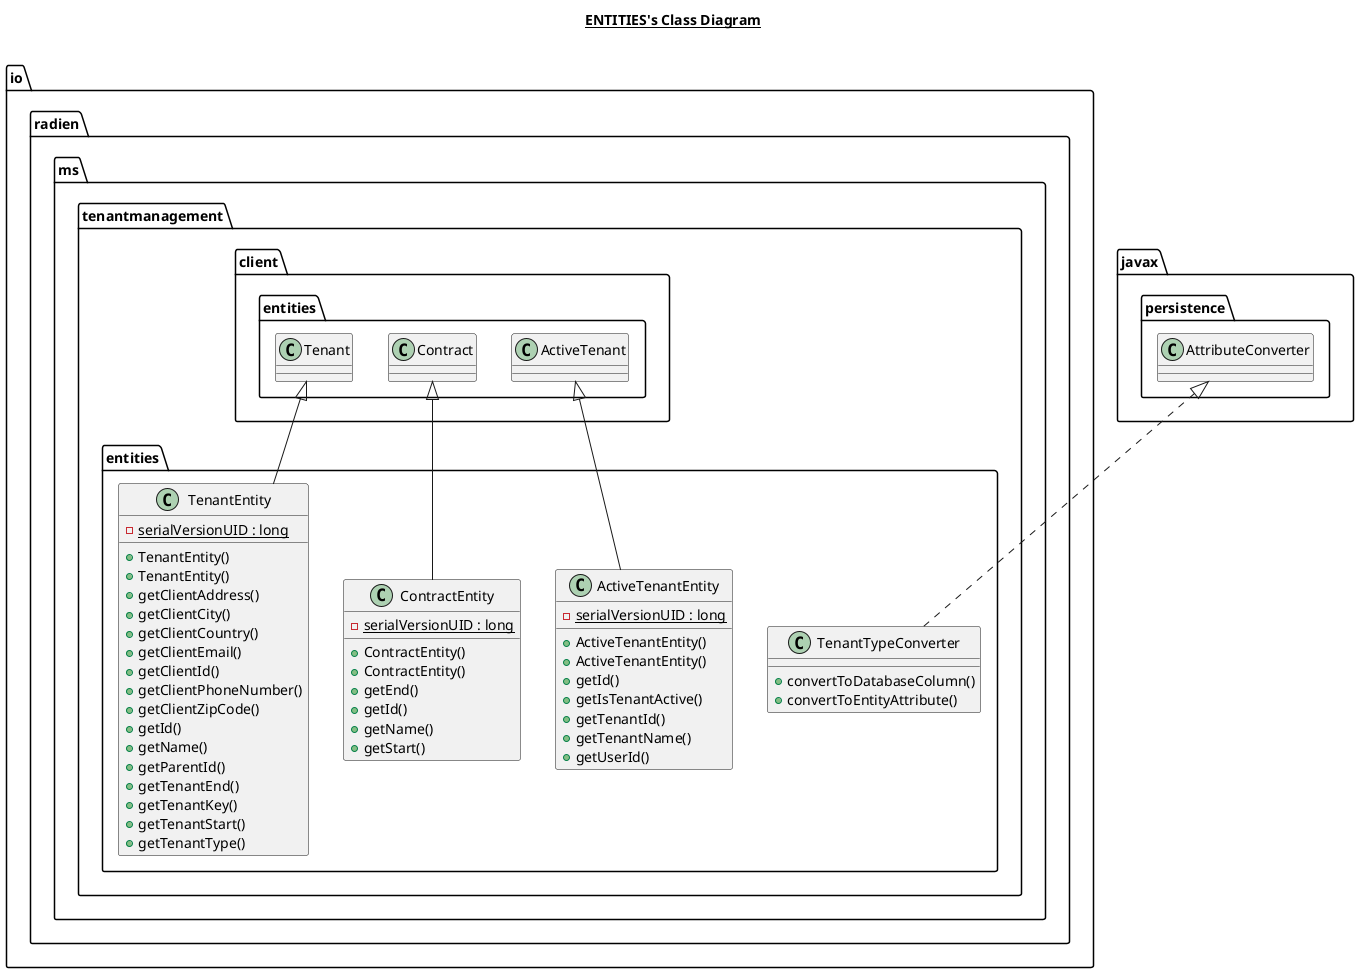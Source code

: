@startuml

title __ENTITIES's Class Diagram__\n

  namespace io.radien.ms.tenantmanagement {
    namespace entities {
      class io.radien.ms.tenantmanagement.entities.ActiveTenantEntity {
          {static} - serialVersionUID : long
          + ActiveTenantEntity()
          + ActiveTenantEntity()
          + getId()
          + getIsTenantActive()
          + getTenantId()
          + getTenantName()
          + getUserId()
      }
    }
  }
  

  namespace io.radien.ms.tenantmanagement {
    namespace entities {
      class io.radien.ms.tenantmanagement.entities.ContractEntity {
          {static} - serialVersionUID : long
          + ContractEntity()
          + ContractEntity()
          + getEnd()
          + getId()
          + getName()
          + getStart()
      }
    }
  }
  

  namespace io.radien.ms.tenantmanagement {
    namespace entities {
      class io.radien.ms.tenantmanagement.entities.TenantEntity {
          {static} - serialVersionUID : long
          + TenantEntity()
          + TenantEntity()
          + getClientAddress()
          + getClientCity()
          + getClientCountry()
          + getClientEmail()
          + getClientId()
          + getClientPhoneNumber()
          + getClientZipCode()
          + getId()
          + getName()
          + getParentId()
          + getTenantEnd()
          + getTenantKey()
          + getTenantStart()
          + getTenantType()
      }
    }
  }
  

  namespace io.radien.ms.tenantmanagement {
    namespace entities {
      class io.radien.ms.tenantmanagement.entities.TenantTypeConverter {
          + convertToDatabaseColumn()
          + convertToEntityAttribute()
      }
    }
  }
  

  io.radien.ms.tenantmanagement.entities.ActiveTenantEntity -up-|> io.radien.ms.tenantmanagement.client.entities.ActiveTenant
  io.radien.ms.tenantmanagement.entities.ContractEntity -up-|> io.radien.ms.tenantmanagement.client.entities.Contract
  io.radien.ms.tenantmanagement.entities.TenantEntity -up-|> io.radien.ms.tenantmanagement.client.entities.Tenant
  io.radien.ms.tenantmanagement.entities.TenantTypeConverter .up.|> javax.persistence.AttributeConverter







@enduml
